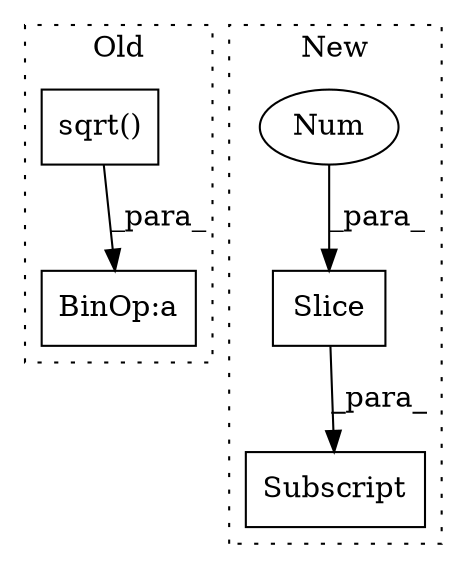 digraph G {
subgraph cluster0 {
1 [label="sqrt()" a="75" s="27140" l="20" shape="box"];
5 [label="BinOp:a" a="82" s="27139" l="1" shape="box"];
label = "Old";
style="dotted";
}
subgraph cluster1 {
2 [label="Slice" a="80" s="27508" l="1" shape="box"];
3 [label="Num" a="76" s="27509" l="1" shape="ellipse"];
4 [label="Subscript" a="63" s="27462,0" l="49,0" shape="box"];
label = "New";
style="dotted";
}
1 -> 5 [label="_para_"];
2 -> 4 [label="_para_"];
3 -> 2 [label="_para_"];
}